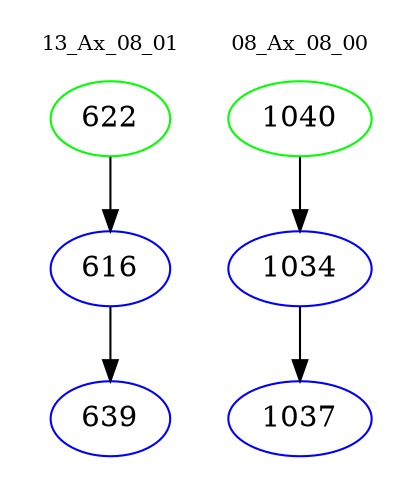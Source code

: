 digraph{
subgraph cluster_0 {
color = white
label = "13_Ax_08_01";
fontsize=10;
T0_622 [label="622", color="green"]
T0_622 -> T0_616 [color="black"]
T0_616 [label="616", color="blue"]
T0_616 -> T0_639 [color="black"]
T0_639 [label="639", color="blue"]
}
subgraph cluster_1 {
color = white
label = "08_Ax_08_00";
fontsize=10;
T1_1040 [label="1040", color="green"]
T1_1040 -> T1_1034 [color="black"]
T1_1034 [label="1034", color="blue"]
T1_1034 -> T1_1037 [color="black"]
T1_1037 [label="1037", color="blue"]
}
}
